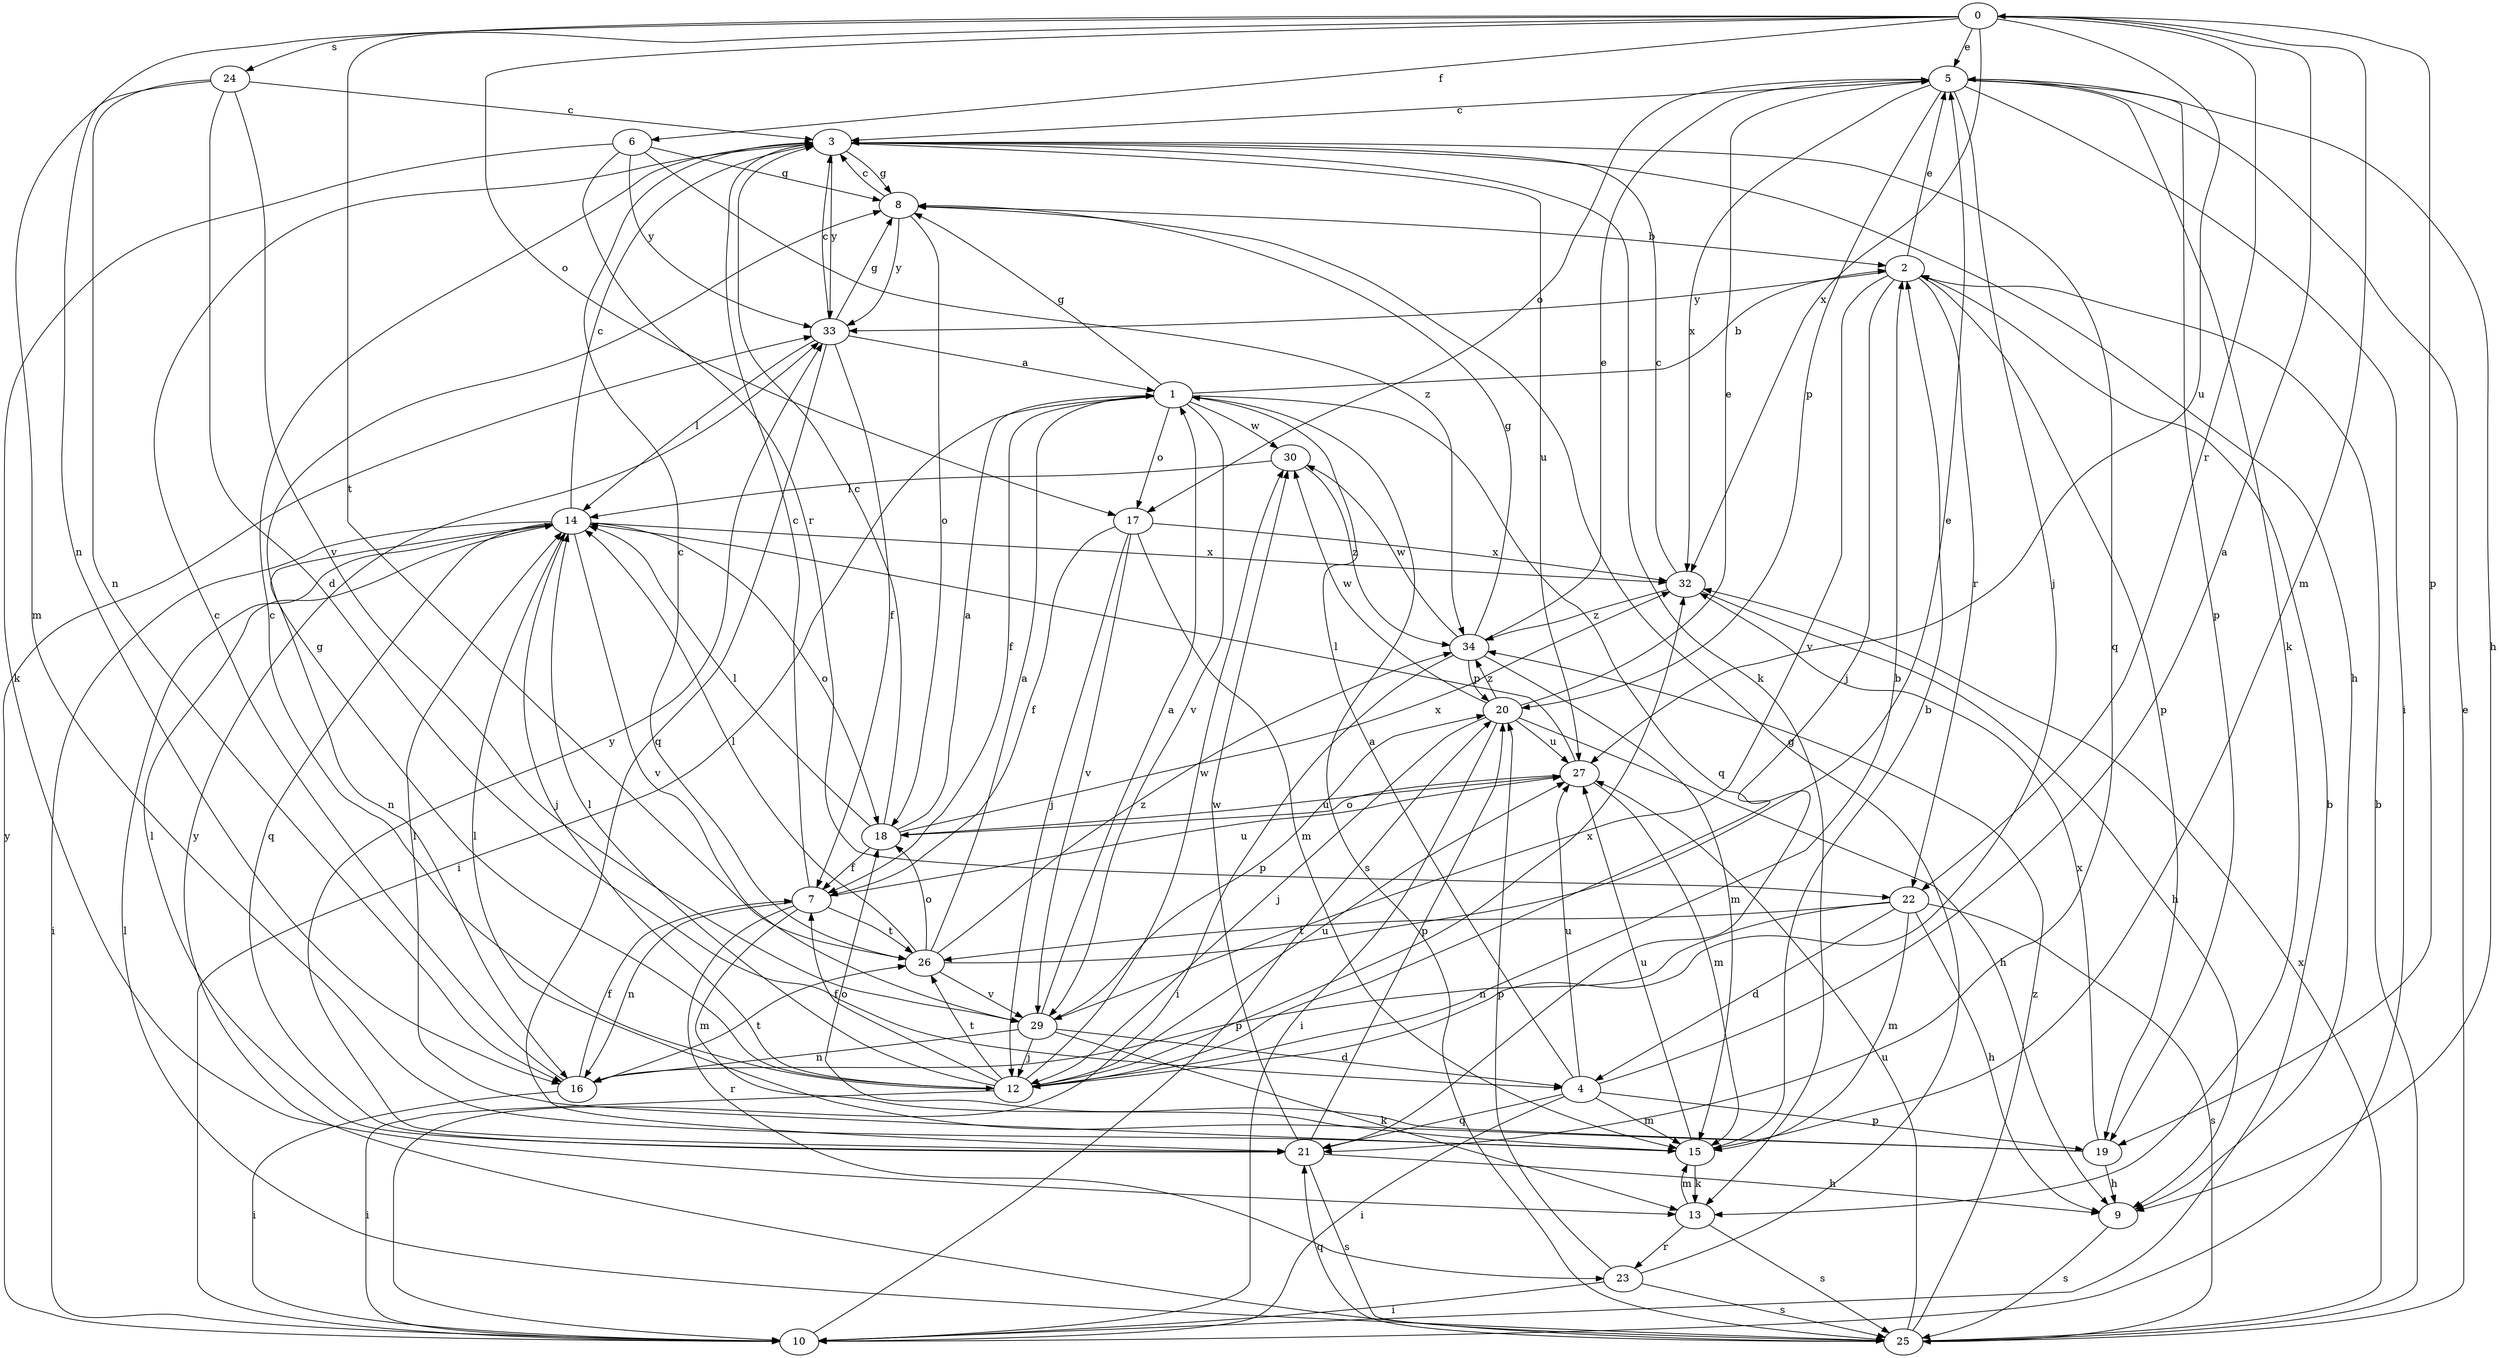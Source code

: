 strict digraph  {
0;
1;
2;
3;
4;
5;
6;
7;
8;
9;
10;
12;
13;
14;
15;
16;
17;
18;
19;
20;
21;
22;
23;
24;
25;
26;
27;
29;
30;
32;
33;
34;
0 -> 5  [label=e];
0 -> 6  [label=f];
0 -> 15  [label=m];
0 -> 16  [label=n];
0 -> 17  [label=o];
0 -> 19  [label=p];
0 -> 22  [label=r];
0 -> 24  [label=s];
0 -> 26  [label=t];
0 -> 27  [label=u];
0 -> 32  [label=x];
1 -> 2  [label=b];
1 -> 7  [label=f];
1 -> 8  [label=g];
1 -> 10  [label=i];
1 -> 17  [label=o];
1 -> 21  [label=q];
1 -> 25  [label=s];
1 -> 29  [label=v];
1 -> 30  [label=w];
2 -> 5  [label=e];
2 -> 12  [label=j];
2 -> 19  [label=p];
2 -> 22  [label=r];
2 -> 29  [label=v];
2 -> 33  [label=y];
3 -> 8  [label=g];
3 -> 9  [label=h];
3 -> 13  [label=k];
3 -> 21  [label=q];
3 -> 27  [label=u];
3 -> 33  [label=y];
4 -> 0  [label=a];
4 -> 1  [label=a];
4 -> 10  [label=i];
4 -> 15  [label=m];
4 -> 19  [label=p];
4 -> 21  [label=q];
4 -> 27  [label=u];
5 -> 3  [label=c];
5 -> 9  [label=h];
5 -> 10  [label=i];
5 -> 12  [label=j];
5 -> 13  [label=k];
5 -> 17  [label=o];
5 -> 19  [label=p];
5 -> 20  [label=p];
5 -> 32  [label=x];
6 -> 8  [label=g];
6 -> 13  [label=k];
6 -> 22  [label=r];
6 -> 33  [label=y];
6 -> 34  [label=z];
7 -> 3  [label=c];
7 -> 15  [label=m];
7 -> 16  [label=n];
7 -> 23  [label=r];
7 -> 26  [label=t];
7 -> 27  [label=u];
8 -> 2  [label=b];
8 -> 3  [label=c];
8 -> 18  [label=o];
8 -> 33  [label=y];
9 -> 25  [label=s];
10 -> 2  [label=b];
10 -> 20  [label=p];
10 -> 33  [label=y];
12 -> 2  [label=b];
12 -> 3  [label=c];
12 -> 7  [label=f];
12 -> 8  [label=g];
12 -> 10  [label=i];
12 -> 14  [label=l];
12 -> 26  [label=t];
12 -> 27  [label=u];
12 -> 30  [label=w];
12 -> 32  [label=x];
13 -> 15  [label=m];
13 -> 23  [label=r];
13 -> 25  [label=s];
14 -> 3  [label=c];
14 -> 10  [label=i];
14 -> 12  [label=j];
14 -> 16  [label=n];
14 -> 18  [label=o];
14 -> 21  [label=q];
14 -> 29  [label=v];
14 -> 32  [label=x];
15 -> 2  [label=b];
15 -> 13  [label=k];
15 -> 14  [label=l];
15 -> 27  [label=u];
16 -> 3  [label=c];
16 -> 7  [label=f];
16 -> 10  [label=i];
16 -> 26  [label=t];
17 -> 7  [label=f];
17 -> 12  [label=j];
17 -> 15  [label=m];
17 -> 29  [label=v];
17 -> 32  [label=x];
18 -> 1  [label=a];
18 -> 3  [label=c];
18 -> 7  [label=f];
18 -> 14  [label=l];
18 -> 27  [label=u];
18 -> 32  [label=x];
19 -> 9  [label=h];
19 -> 14  [label=l];
19 -> 18  [label=o];
19 -> 32  [label=x];
20 -> 5  [label=e];
20 -> 9  [label=h];
20 -> 10  [label=i];
20 -> 12  [label=j];
20 -> 27  [label=u];
20 -> 30  [label=w];
20 -> 34  [label=z];
21 -> 9  [label=h];
21 -> 14  [label=l];
21 -> 20  [label=p];
21 -> 25  [label=s];
21 -> 30  [label=w];
21 -> 33  [label=y];
22 -> 4  [label=d];
22 -> 9  [label=h];
22 -> 15  [label=m];
22 -> 16  [label=n];
22 -> 25  [label=s];
22 -> 26  [label=t];
23 -> 8  [label=g];
23 -> 10  [label=i];
23 -> 20  [label=p];
23 -> 25  [label=s];
24 -> 3  [label=c];
24 -> 4  [label=d];
24 -> 15  [label=m];
24 -> 16  [label=n];
24 -> 29  [label=v];
25 -> 2  [label=b];
25 -> 5  [label=e];
25 -> 14  [label=l];
25 -> 21  [label=q];
25 -> 27  [label=u];
25 -> 32  [label=x];
25 -> 33  [label=y];
25 -> 34  [label=z];
26 -> 1  [label=a];
26 -> 3  [label=c];
26 -> 5  [label=e];
26 -> 14  [label=l];
26 -> 18  [label=o];
26 -> 29  [label=v];
26 -> 34  [label=z];
27 -> 14  [label=l];
27 -> 15  [label=m];
27 -> 18  [label=o];
29 -> 1  [label=a];
29 -> 4  [label=d];
29 -> 12  [label=j];
29 -> 13  [label=k];
29 -> 16  [label=n];
29 -> 20  [label=p];
30 -> 14  [label=l];
30 -> 34  [label=z];
32 -> 3  [label=c];
32 -> 9  [label=h];
32 -> 34  [label=z];
33 -> 1  [label=a];
33 -> 3  [label=c];
33 -> 7  [label=f];
33 -> 8  [label=g];
33 -> 14  [label=l];
33 -> 21  [label=q];
34 -> 5  [label=e];
34 -> 8  [label=g];
34 -> 10  [label=i];
34 -> 15  [label=m];
34 -> 20  [label=p];
34 -> 30  [label=w];
}
